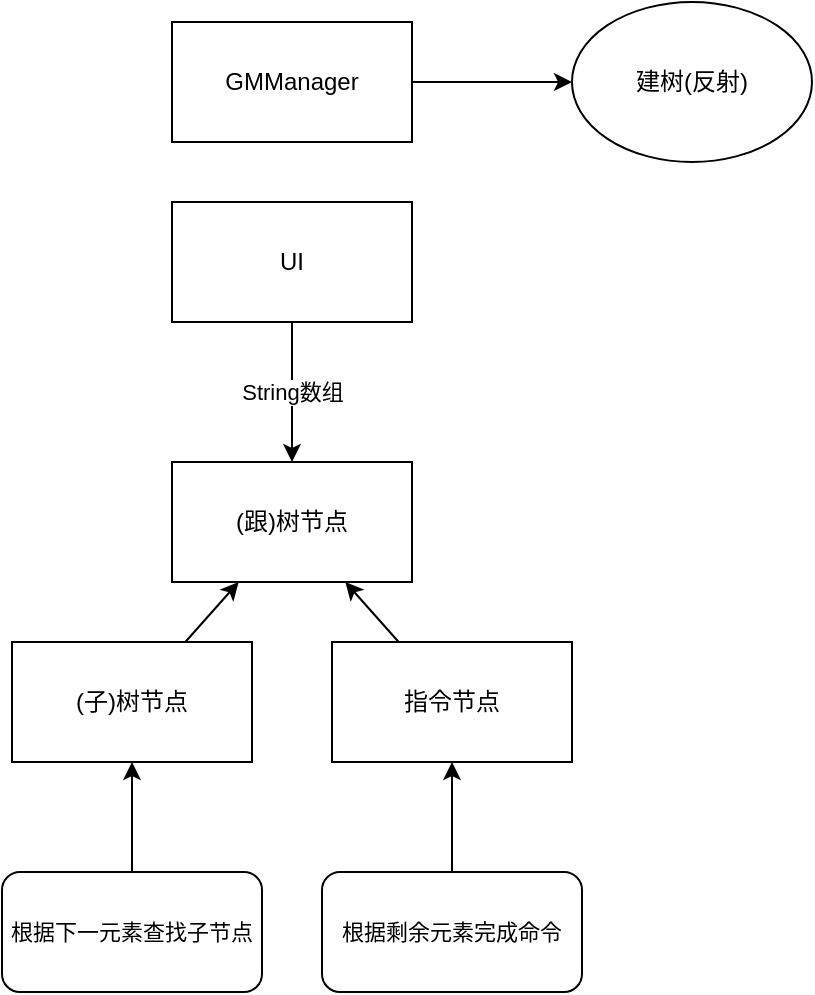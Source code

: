 <mxfile version="24.7.7">
  <diagram name="第 1 页" id="wnBJuQTomzGHbZgh-veJ">
    <mxGraphModel dx="1155" dy="636" grid="1" gridSize="10" guides="1" tooltips="1" connect="1" arrows="1" fold="1" page="1" pageScale="1" pageWidth="827" pageHeight="1169" math="0" shadow="0">
      <root>
        <mxCell id="0" />
        <mxCell id="1" parent="0" />
        <mxCell id="gLPbtBqp6f2BqbgWWAIn-1" value="UI" style="rounded=0;whiteSpace=wrap;html=1;" vertex="1" parent="1">
          <mxGeometry x="310" y="190" width="120" height="60" as="geometry" />
        </mxCell>
        <mxCell id="gLPbtBqp6f2BqbgWWAIn-2" value="(跟)树节点" style="rounded=0;whiteSpace=wrap;html=1;" vertex="1" parent="1">
          <mxGeometry x="310" y="320" width="120" height="60" as="geometry" />
        </mxCell>
        <mxCell id="gLPbtBqp6f2BqbgWWAIn-3" value="" style="endArrow=classic;html=1;rounded=0;" edge="1" parent="1" source="gLPbtBqp6f2BqbgWWAIn-1" target="gLPbtBqp6f2BqbgWWAIn-2">
          <mxGeometry width="50" height="50" relative="1" as="geometry">
            <mxPoint x="240" y="320" as="sourcePoint" />
            <mxPoint x="290" y="270" as="targetPoint" />
          </mxGeometry>
        </mxCell>
        <mxCell id="gLPbtBqp6f2BqbgWWAIn-4" value="String数组" style="edgeLabel;html=1;align=center;verticalAlign=middle;resizable=0;points=[];" vertex="1" connectable="0" parent="gLPbtBqp6f2BqbgWWAIn-3">
          <mxGeometry relative="1" as="geometry">
            <mxPoint as="offset" />
          </mxGeometry>
        </mxCell>
        <mxCell id="gLPbtBqp6f2BqbgWWAIn-5" value="(子)树节点" style="rounded=0;whiteSpace=wrap;html=1;" vertex="1" parent="1">
          <mxGeometry x="230" y="410" width="120" height="60" as="geometry" />
        </mxCell>
        <mxCell id="gLPbtBqp6f2BqbgWWAIn-6" value="指令节点" style="rounded=0;whiteSpace=wrap;html=1;" vertex="1" parent="1">
          <mxGeometry x="390" y="410" width="120" height="60" as="geometry" />
        </mxCell>
        <mxCell id="gLPbtBqp6f2BqbgWWAIn-7" value="" style="endArrow=classic;html=1;rounded=0;" edge="1" parent="1" source="gLPbtBqp6f2BqbgWWAIn-5" target="gLPbtBqp6f2BqbgWWAIn-2">
          <mxGeometry width="50" height="50" relative="1" as="geometry">
            <mxPoint x="210" y="400" as="sourcePoint" />
            <mxPoint x="260" y="350" as="targetPoint" />
          </mxGeometry>
        </mxCell>
        <mxCell id="gLPbtBqp6f2BqbgWWAIn-8" value="" style="endArrow=classic;html=1;rounded=0;" edge="1" parent="1" source="gLPbtBqp6f2BqbgWWAIn-6" target="gLPbtBqp6f2BqbgWWAIn-2">
          <mxGeometry width="50" height="50" relative="1" as="geometry">
            <mxPoint x="331" y="430" as="sourcePoint" />
            <mxPoint x="359" y="390" as="targetPoint" />
          </mxGeometry>
        </mxCell>
        <mxCell id="gLPbtBqp6f2BqbgWWAIn-9" value="GMManager" style="rounded=0;whiteSpace=wrap;html=1;" vertex="1" parent="1">
          <mxGeometry x="310" y="100" width="120" height="60" as="geometry" />
        </mxCell>
        <mxCell id="gLPbtBqp6f2BqbgWWAIn-10" value="" style="endArrow=classic;html=1;rounded=0;" edge="1" parent="1" source="gLPbtBqp6f2BqbgWWAIn-9" target="gLPbtBqp6f2BqbgWWAIn-11">
          <mxGeometry width="50" height="50" relative="1" as="geometry">
            <mxPoint x="560" y="140" as="sourcePoint" />
            <mxPoint x="550" y="120" as="targetPoint" />
          </mxGeometry>
        </mxCell>
        <mxCell id="gLPbtBqp6f2BqbgWWAIn-11" value="建树(反射)" style="ellipse;whiteSpace=wrap;html=1;" vertex="1" parent="1">
          <mxGeometry x="510" y="90" width="120" height="80" as="geometry" />
        </mxCell>
        <mxCell id="gLPbtBqp6f2BqbgWWAIn-12" value="&lt;span style=&quot;font-size: 11px; text-wrap: nowrap; background-color: rgb(255, 255, 255);&quot;&gt;根据下一元素查找子节点&lt;/span&gt;" style="rounded=1;whiteSpace=wrap;html=1;" vertex="1" parent="1">
          <mxGeometry x="225" y="525" width="130" height="60" as="geometry" />
        </mxCell>
        <mxCell id="gLPbtBqp6f2BqbgWWAIn-13" value="" style="endArrow=classic;html=1;rounded=0;" edge="1" parent="1" source="gLPbtBqp6f2BqbgWWAIn-12" target="gLPbtBqp6f2BqbgWWAIn-5">
          <mxGeometry width="50" height="50" relative="1" as="geometry">
            <mxPoint x="150" y="550" as="sourcePoint" />
            <mxPoint x="200" y="500" as="targetPoint" />
          </mxGeometry>
        </mxCell>
        <mxCell id="gLPbtBqp6f2BqbgWWAIn-15" value="&lt;span style=&quot;font-size: 11px; text-wrap: nowrap; background-color: rgb(255, 255, 255);&quot;&gt;根据剩余元素完成命令&lt;/span&gt;" style="rounded=1;whiteSpace=wrap;html=1;" vertex="1" parent="1">
          <mxGeometry x="385" y="525" width="130" height="60" as="geometry" />
        </mxCell>
        <mxCell id="gLPbtBqp6f2BqbgWWAIn-16" value="" style="endArrow=classic;html=1;rounded=0;" edge="1" parent="1" source="gLPbtBqp6f2BqbgWWAIn-15" target="gLPbtBqp6f2BqbgWWAIn-6">
          <mxGeometry width="50" height="50" relative="1" as="geometry">
            <mxPoint x="300" y="535" as="sourcePoint" />
            <mxPoint x="300" y="480" as="targetPoint" />
          </mxGeometry>
        </mxCell>
      </root>
    </mxGraphModel>
  </diagram>
</mxfile>
